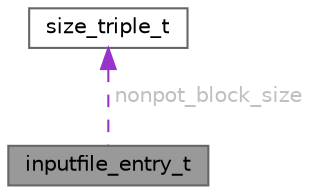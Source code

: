 digraph "inputfile_entry_t"
{
 // LATEX_PDF_SIZE
  bgcolor="transparent";
  edge [fontname=Helvetica,fontsize=10,labelfontname=Helvetica,labelfontsize=10];
  node [fontname=Helvetica,fontsize=10,shape=box,height=0.2,width=0.4];
  Node1 [id="Node000001",label="inputfile_entry_t",height=0.2,width=0.4,color="gray40", fillcolor="grey60", style="filled", fontcolor="black",tooltip=" "];
  Node2 -> Node1 [id="edge1_Node000001_Node000002",dir="back",color="darkorchid3",style="dashed",tooltip=" ",label=" nonpot_block_size",fontcolor="grey" ];
  Node2 [id="Node000002",label="size_triple_t",height=0.2,width=0.4,color="gray40", fillcolor="white", style="filled",URL="$structsize__triple__t.html",tooltip=" "];
}
